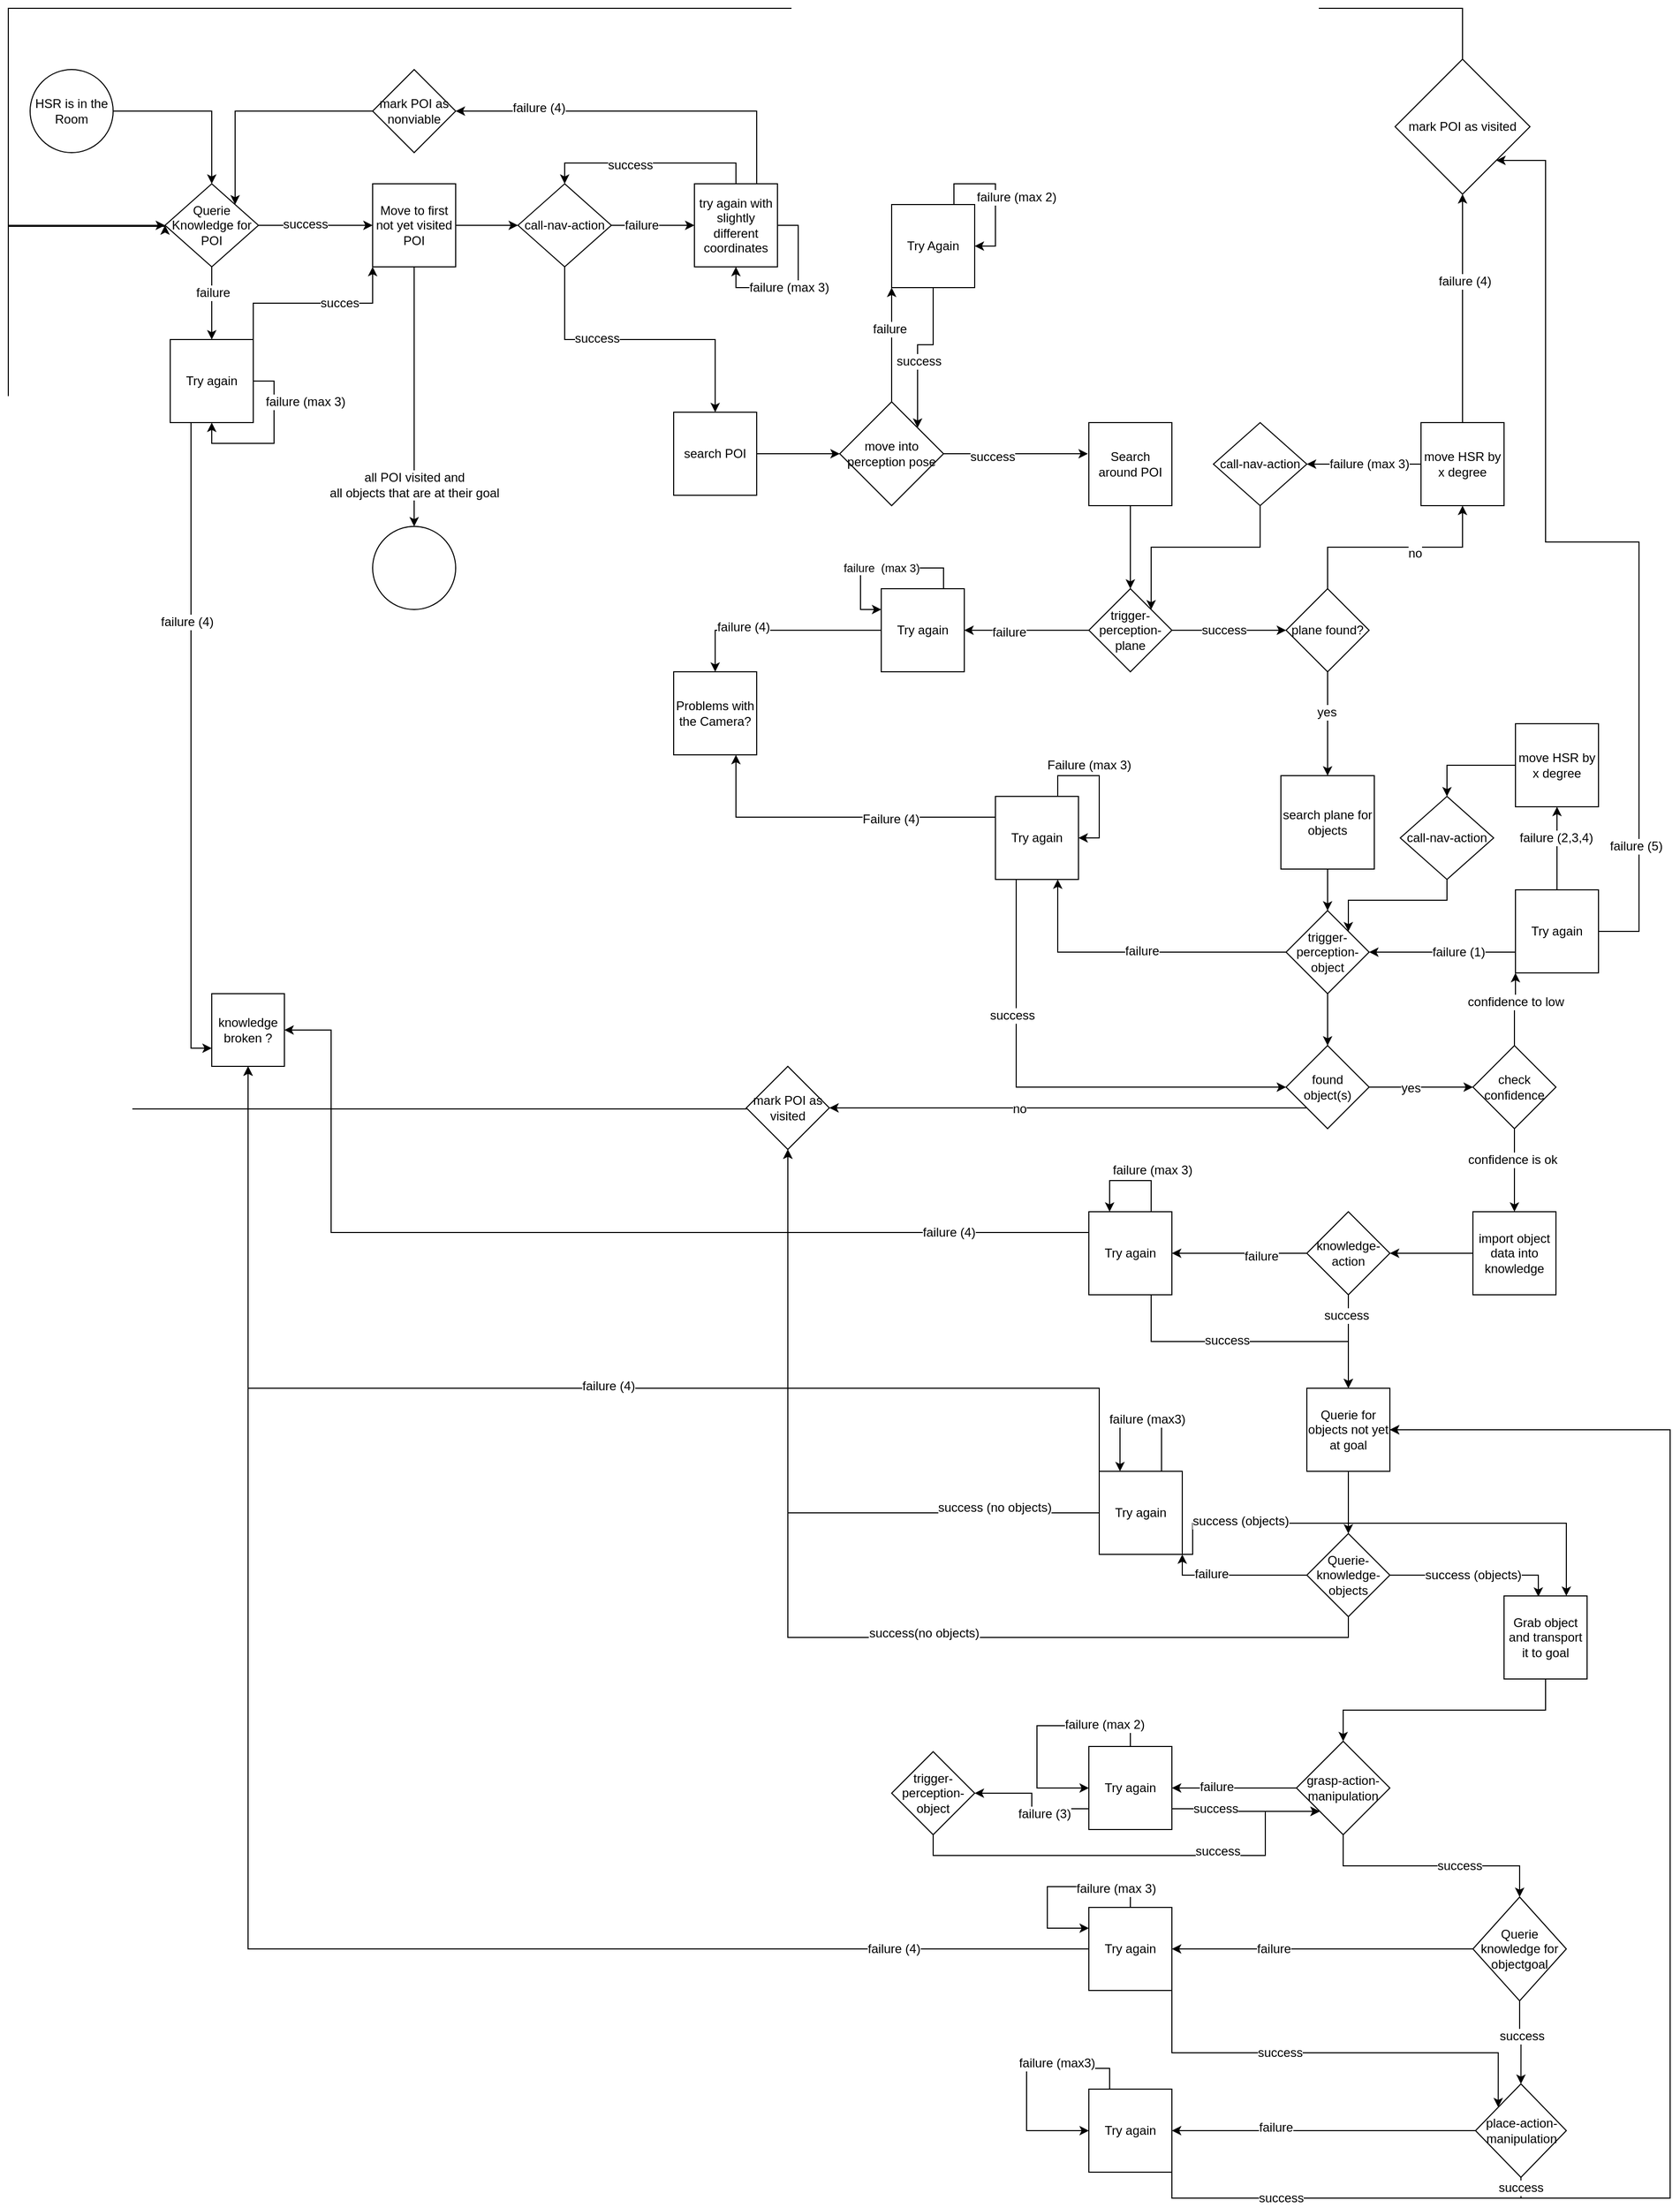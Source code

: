 <mxfile version="12.5.5" type="device"><diagram id="s3CzwGgVmn3eYkDHmtNT" name="Page-1"><mxGraphModel dx="2913" dy="2159" grid="1" gridSize="10" guides="1" tooltips="1" connect="1" arrows="1" fold="1" page="1" pageScale="1" pageWidth="827" pageHeight="1169" math="0" shadow="0"><root><mxCell id="0"/><mxCell id="1" parent="0"/><mxCell id="0zeVmVrPsQL4oMZ0mslQ-5" style="edgeStyle=orthogonalEdgeStyle;rounded=0;orthogonalLoop=1;jettySize=auto;html=1;exitX=1;exitY=0.5;exitDx=0;exitDy=0;entryX=0.5;entryY=0;entryDx=0;entryDy=0;" parent="1" source="CvxDytZqVnNAclwuMz6V-2" target="0zeVmVrPsQL4oMZ0mslQ-4" edge="1"><mxGeometry relative="1" as="geometry"/></mxCell><mxCell id="CvxDytZqVnNAclwuMz6V-2" value="HSR is in the Room" style="ellipse;whiteSpace=wrap;html=1;aspect=fixed;" parent="1" vertex="1"><mxGeometry x="20" y="20" width="80" height="80" as="geometry"/></mxCell><mxCell id="0zeVmVrPsQL4oMZ0mslQ-10" style="edgeStyle=orthogonalEdgeStyle;rounded=0;orthogonalLoop=1;jettySize=auto;html=1;exitX=1;exitY=0.5;exitDx=0;exitDy=0;entryX=0;entryY=0.5;entryDx=0;entryDy=0;strokeColor=#000000;" parent="1" source="0zeVmVrPsQL4oMZ0mslQ-4" target="0zeVmVrPsQL4oMZ0mslQ-9" edge="1"><mxGeometry relative="1" as="geometry"><Array as="points"><mxPoint x="280" y="170"/><mxPoint x="280" y="170"/></Array></mxGeometry></mxCell><mxCell id="0zeVmVrPsQL4oMZ0mslQ-11" value="success" style="text;html=1;align=center;verticalAlign=middle;resizable=0;points=[];labelBackgroundColor=#ffffff;" parent="0zeVmVrPsQL4oMZ0mslQ-10" vertex="1" connectable="0"><mxGeometry y="10" relative="1" as="geometry"><mxPoint x="-10" y="9" as="offset"/></mxGeometry></mxCell><mxCell id="0zeVmVrPsQL4oMZ0mslQ-12" style="edgeStyle=orthogonalEdgeStyle;rounded=0;orthogonalLoop=1;jettySize=auto;html=1;exitX=0.5;exitY=1;exitDx=0;exitDy=0;strokeColor=#000000;entryX=0.5;entryY=0;entryDx=0;entryDy=0;entryPerimeter=0;" parent="1" source="0zeVmVrPsQL4oMZ0mslQ-4" target="0zeVmVrPsQL4oMZ0mslQ-8" edge="1"><mxGeometry relative="1" as="geometry"><Array as="points"><mxPoint x="200" y="230"/><mxPoint x="200" y="230"/></Array></mxGeometry></mxCell><mxCell id="0zeVmVrPsQL4oMZ0mslQ-14" value="failure" style="text;html=1;align=center;verticalAlign=middle;resizable=0;points=[];labelBackgroundColor=#ffffff;" parent="0zeVmVrPsQL4oMZ0mslQ-12" vertex="1" connectable="0"><mxGeometry x="0.293" y="1" relative="1" as="geometry"><mxPoint y="-17" as="offset"/></mxGeometry></mxCell><mxCell id="0zeVmVrPsQL4oMZ0mslQ-4" value="Querie Knowledge for POI" style="rhombus;whiteSpace=wrap;html=1;" parent="1" vertex="1"><mxGeometry x="150" y="130" width="90" height="80" as="geometry"/></mxCell><mxCell id="0zeVmVrPsQL4oMZ0mslQ-6" style="edgeStyle=orthogonalEdgeStyle;rounded=0;orthogonalLoop=1;jettySize=auto;html=1;exitX=0.5;exitY=1;exitDx=0;exitDy=0;" parent="1" source="0zeVmVrPsQL4oMZ0mslQ-4" target="0zeVmVrPsQL4oMZ0mslQ-4" edge="1"><mxGeometry relative="1" as="geometry"/></mxCell><mxCell id="0zeVmVrPsQL4oMZ0mslQ-15" style="edgeStyle=orthogonalEdgeStyle;rounded=0;orthogonalLoop=1;jettySize=auto;html=1;exitX=1;exitY=0;exitDx=0;exitDy=0;entryX=0;entryY=1;entryDx=0;entryDy=0;strokeColor=#000000;" parent="1" source="0zeVmVrPsQL4oMZ0mslQ-8" target="0zeVmVrPsQL4oMZ0mslQ-9" edge="1"><mxGeometry relative="1" as="geometry"/></mxCell><mxCell id="0zeVmVrPsQL4oMZ0mslQ-16" value="succes" style="text;html=1;align=center;verticalAlign=middle;resizable=0;points=[];labelBackgroundColor=#ffffff;" parent="0zeVmVrPsQL4oMZ0mslQ-15" vertex="1" connectable="0"><mxGeometry x="0.274" relative="1" as="geometry"><mxPoint as="offset"/></mxGeometry></mxCell><mxCell id="9kYvWkp-XGY7HZme8Q60-63" style="edgeStyle=orthogonalEdgeStyle;rounded=0;orthogonalLoop=1;jettySize=auto;html=1;exitX=0.25;exitY=1;exitDx=0;exitDy=0;entryX=0;entryY=0.75;entryDx=0;entryDy=0;" edge="1" parent="1" source="0zeVmVrPsQL4oMZ0mslQ-8" target="9kYvWkp-XGY7HZme8Q60-58"><mxGeometry relative="1" as="geometry"/></mxCell><mxCell id="9kYvWkp-XGY7HZme8Q60-64" value="failure (4)" style="text;html=1;align=center;verticalAlign=middle;resizable=0;points=[];labelBackgroundColor=#ffffff;" vertex="1" connectable="0" parent="9kYvWkp-XGY7HZme8Q60-63"><mxGeometry x="-0.384" y="-4" relative="1" as="geometry"><mxPoint as="offset"/></mxGeometry></mxCell><mxCell id="0zeVmVrPsQL4oMZ0mslQ-8" value="Try again" style="whiteSpace=wrap;html=1;aspect=fixed;" parent="1" vertex="1"><mxGeometry x="155" y="280" width="80" height="80" as="geometry"/></mxCell><mxCell id="0zeVmVrPsQL4oMZ0mslQ-20" style="edgeStyle=orthogonalEdgeStyle;rounded=0;orthogonalLoop=1;jettySize=auto;html=1;exitX=1;exitY=0.5;exitDx=0;exitDy=0;entryX=0;entryY=0.5;entryDx=0;entryDy=0;strokeColor=#000000;" parent="1" source="0zeVmVrPsQL4oMZ0mslQ-9" target="0zeVmVrPsQL4oMZ0mslQ-19" edge="1"><mxGeometry relative="1" as="geometry"/></mxCell><mxCell id="0zeVmVrPsQL4oMZ0mslQ-40" value="" style="edgeStyle=orthogonalEdgeStyle;rounded=0;orthogonalLoop=1;jettySize=auto;html=1;strokeColor=#000000;" parent="1" source="0zeVmVrPsQL4oMZ0mslQ-9" target="0zeVmVrPsQL4oMZ0mslQ-39" edge="1"><mxGeometry relative="1" as="geometry"/></mxCell><mxCell id="0zeVmVrPsQL4oMZ0mslQ-41" value="all POI visited and&lt;br&gt;all objects that are at their goal" style="text;html=1;align=center;verticalAlign=middle;resizable=0;points=[];labelBackgroundColor=#ffffff;" parent="0zeVmVrPsQL4oMZ0mslQ-40" vertex="1" connectable="0"><mxGeometry x="-0.25" y="-1" relative="1" as="geometry"><mxPoint x="1" y="116" as="offset"/></mxGeometry></mxCell><mxCell id="0zeVmVrPsQL4oMZ0mslQ-9" value="Move to first not yet visited POI" style="whiteSpace=wrap;html=1;aspect=fixed;" parent="1" vertex="1"><mxGeometry x="350" y="130" width="80" height="80" as="geometry"/></mxCell><mxCell id="0zeVmVrPsQL4oMZ0mslQ-17" style="edgeStyle=orthogonalEdgeStyle;rounded=0;orthogonalLoop=1;jettySize=auto;html=1;exitX=1;exitY=0.5;exitDx=0;exitDy=0;entryX=0.5;entryY=1;entryDx=0;entryDy=0;strokeColor=#000000;" parent="1" source="0zeVmVrPsQL4oMZ0mslQ-8" target="0zeVmVrPsQL4oMZ0mslQ-8" edge="1"><mxGeometry relative="1" as="geometry"/></mxCell><mxCell id="0zeVmVrPsQL4oMZ0mslQ-18" value="failure (max 3)" style="text;html=1;align=center;verticalAlign=middle;resizable=0;points=[];labelBackgroundColor=#ffffff;" parent="0zeVmVrPsQL4oMZ0mslQ-17" vertex="1" connectable="0"><mxGeometry x="-0.588" y="-2" relative="1" as="geometry"><mxPoint x="32" y="7" as="offset"/></mxGeometry></mxCell><mxCell id="0zeVmVrPsQL4oMZ0mslQ-22" style="edgeStyle=orthogonalEdgeStyle;rounded=0;orthogonalLoop=1;jettySize=auto;html=1;exitX=0.5;exitY=1;exitDx=0;exitDy=0;strokeColor=#000000;" parent="1" source="0zeVmVrPsQL4oMZ0mslQ-19" target="0zeVmVrPsQL4oMZ0mslQ-21" edge="1"><mxGeometry relative="1" as="geometry"/></mxCell><mxCell id="0zeVmVrPsQL4oMZ0mslQ-23" value="&lt;div&gt;success&lt;/div&gt;" style="text;html=1;align=center;verticalAlign=middle;resizable=0;points=[];labelBackgroundColor=#ffffff;" parent="0zeVmVrPsQL4oMZ0mslQ-22" vertex="1" connectable="0"><mxGeometry x="-0.291" y="1" relative="1" as="geometry"><mxPoint as="offset"/></mxGeometry></mxCell><mxCell id="0zeVmVrPsQL4oMZ0mslQ-27" style="edgeStyle=orthogonalEdgeStyle;rounded=0;orthogonalLoop=1;jettySize=auto;html=1;exitX=1;exitY=0.5;exitDx=0;exitDy=0;entryX=0;entryY=0.5;entryDx=0;entryDy=0;strokeColor=#000000;" parent="1" source="0zeVmVrPsQL4oMZ0mslQ-19" target="0zeVmVrPsQL4oMZ0mslQ-24" edge="1"><mxGeometry relative="1" as="geometry"/></mxCell><mxCell id="0zeVmVrPsQL4oMZ0mslQ-28" value="failure" style="text;html=1;align=center;verticalAlign=middle;resizable=0;points=[];labelBackgroundColor=#ffffff;" parent="0zeVmVrPsQL4oMZ0mslQ-27" vertex="1" connectable="0"><mxGeometry x="-0.275" relative="1" as="geometry"><mxPoint as="offset"/></mxGeometry></mxCell><mxCell id="0zeVmVrPsQL4oMZ0mslQ-19" value="call-nav-action" style="rhombus;whiteSpace=wrap;html=1;" parent="1" vertex="1"><mxGeometry x="490" y="130" width="90" height="80" as="geometry"/></mxCell><mxCell id="0zeVmVrPsQL4oMZ0mslQ-44" style="edgeStyle=orthogonalEdgeStyle;rounded=0;orthogonalLoop=1;jettySize=auto;html=1;exitX=1;exitY=0.5;exitDx=0;exitDy=0;entryX=0;entryY=0.5;entryDx=0;entryDy=0;strokeColor=#000000;" parent="1" source="0zeVmVrPsQL4oMZ0mslQ-21" target="0zeVmVrPsQL4oMZ0mslQ-43" edge="1"><mxGeometry relative="1" as="geometry"/></mxCell><mxCell id="0zeVmVrPsQL4oMZ0mslQ-21" value="search POI" style="whiteSpace=wrap;html=1;aspect=fixed;" parent="1" vertex="1"><mxGeometry x="640" y="350" width="80" height="80" as="geometry"/></mxCell><mxCell id="0zeVmVrPsQL4oMZ0mslQ-30" style="edgeStyle=orthogonalEdgeStyle;rounded=0;orthogonalLoop=1;jettySize=auto;html=1;exitX=0.5;exitY=0;exitDx=0;exitDy=0;entryX=0.5;entryY=0;entryDx=0;entryDy=0;strokeColor=#000000;" parent="1" source="0zeVmVrPsQL4oMZ0mslQ-24" target="0zeVmVrPsQL4oMZ0mslQ-19" edge="1"><mxGeometry relative="1" as="geometry"/></mxCell><mxCell id="0zeVmVrPsQL4oMZ0mslQ-31" value="success" style="text;html=1;align=center;verticalAlign=middle;resizable=0;points=[];labelBackgroundColor=#ffffff;" parent="0zeVmVrPsQL4oMZ0mslQ-30" vertex="1" connectable="0"><mxGeometry x="0.19" y="2" relative="1" as="geometry"><mxPoint as="offset"/></mxGeometry></mxCell><mxCell id="0zeVmVrPsQL4oMZ0mslQ-36" style="edgeStyle=orthogonalEdgeStyle;rounded=0;orthogonalLoop=1;jettySize=auto;html=1;exitX=0.75;exitY=0;exitDx=0;exitDy=0;entryX=1;entryY=0.5;entryDx=0;entryDy=0;strokeColor=#000000;" parent="1" source="0zeVmVrPsQL4oMZ0mslQ-24" target="0zeVmVrPsQL4oMZ0mslQ-35" edge="1"><mxGeometry relative="1" as="geometry"/></mxCell><mxCell id="0zeVmVrPsQL4oMZ0mslQ-37" value="failure (4)" style="text;html=1;align=center;verticalAlign=middle;resizable=0;points=[];labelBackgroundColor=#ffffff;rotation=0;" parent="0zeVmVrPsQL4oMZ0mslQ-36" vertex="1" connectable="0"><mxGeometry x="0.556" y="-3" relative="1" as="geometry"><mxPoint as="offset"/></mxGeometry></mxCell><mxCell id="0zeVmVrPsQL4oMZ0mslQ-24" value="try again with slightly different coordinates" style="whiteSpace=wrap;html=1;aspect=fixed;" parent="1" vertex="1"><mxGeometry x="660" y="130" width="80" height="80" as="geometry"/></mxCell><mxCell id="0zeVmVrPsQL4oMZ0mslQ-32" style="edgeStyle=orthogonalEdgeStyle;rounded=0;orthogonalLoop=1;jettySize=auto;html=1;exitX=1;exitY=0.5;exitDx=0;exitDy=0;entryX=0.5;entryY=1;entryDx=0;entryDy=0;strokeColor=#000000;" parent="1" source="0zeVmVrPsQL4oMZ0mslQ-24" target="0zeVmVrPsQL4oMZ0mslQ-24" edge="1"><mxGeometry relative="1" as="geometry"/></mxCell><mxCell id="0zeVmVrPsQL4oMZ0mslQ-33" value="failure (max 3)" style="text;html=1;align=center;verticalAlign=middle;resizable=0;points=[];labelBackgroundColor=#ffffff;" parent="0zeVmVrPsQL4oMZ0mslQ-32" vertex="1" connectable="0"><mxGeometry x="0.113" relative="1" as="geometry"><mxPoint as="offset"/></mxGeometry></mxCell><mxCell id="0zeVmVrPsQL4oMZ0mslQ-38" style="edgeStyle=orthogonalEdgeStyle;rounded=0;orthogonalLoop=1;jettySize=auto;html=1;exitX=0;exitY=0.5;exitDx=0;exitDy=0;entryX=1;entryY=0;entryDx=0;entryDy=0;strokeColor=#000000;" parent="1" source="0zeVmVrPsQL4oMZ0mslQ-35" target="0zeVmVrPsQL4oMZ0mslQ-4" edge="1"><mxGeometry relative="1" as="geometry"/></mxCell><mxCell id="0zeVmVrPsQL4oMZ0mslQ-35" value="mark POI as nonviable" style="rhombus;whiteSpace=wrap;html=1;" parent="1" vertex="1"><mxGeometry x="350" y="20" width="80" height="80" as="geometry"/></mxCell><mxCell id="0zeVmVrPsQL4oMZ0mslQ-39" value="" style="ellipse;whiteSpace=wrap;html=1;aspect=fixed;" parent="1" vertex="1"><mxGeometry x="350" y="460" width="80" height="80" as="geometry"/></mxCell><mxCell id="0zeVmVrPsQL4oMZ0mslQ-47" style="edgeStyle=orthogonalEdgeStyle;rounded=0;orthogonalLoop=1;jettySize=auto;html=1;exitX=0.5;exitY=0;exitDx=0;exitDy=0;entryX=0;entryY=1;entryDx=0;entryDy=0;strokeColor=#000000;" parent="1" source="0zeVmVrPsQL4oMZ0mslQ-43" target="0zeVmVrPsQL4oMZ0mslQ-45" edge="1"><mxGeometry relative="1" as="geometry"/></mxCell><mxCell id="0zeVmVrPsQL4oMZ0mslQ-51" value="failure" style="text;html=1;align=center;verticalAlign=middle;resizable=0;points=[];labelBackgroundColor=#ffffff;" parent="0zeVmVrPsQL4oMZ0mslQ-47" vertex="1" connectable="0"><mxGeometry x="0.273" y="2" relative="1" as="geometry"><mxPoint as="offset"/></mxGeometry></mxCell><mxCell id="0zeVmVrPsQL4oMZ0mslQ-48" style="edgeStyle=orthogonalEdgeStyle;rounded=0;orthogonalLoop=1;jettySize=auto;html=1;exitX=1;exitY=0.5;exitDx=0;exitDy=0;entryX=-0.012;entryY=0.375;entryDx=0;entryDy=0;entryPerimeter=0;strokeColor=#000000;" parent="1" source="0zeVmVrPsQL4oMZ0mslQ-43" target="0zeVmVrPsQL4oMZ0mslQ-46" edge="1"><mxGeometry relative="1" as="geometry"/></mxCell><mxCell id="0zeVmVrPsQL4oMZ0mslQ-52" value="success" style="text;html=1;align=center;verticalAlign=middle;resizable=0;points=[];labelBackgroundColor=#ffffff;" parent="0zeVmVrPsQL4oMZ0mslQ-48" vertex="1" connectable="0"><mxGeometry x="-0.334" y="-3" relative="1" as="geometry"><mxPoint as="offset"/></mxGeometry></mxCell><mxCell id="0zeVmVrPsQL4oMZ0mslQ-43" value="move into &lt;br&gt;perception pose" style="rhombus;whiteSpace=wrap;html=1;" parent="1" vertex="1"><mxGeometry x="800" y="340" width="100" height="100" as="geometry"/></mxCell><mxCell id="0zeVmVrPsQL4oMZ0mslQ-53" style="edgeStyle=orthogonalEdgeStyle;rounded=0;orthogonalLoop=1;jettySize=auto;html=1;exitX=0.5;exitY=1;exitDx=0;exitDy=0;entryX=1;entryY=0;entryDx=0;entryDy=0;strokeColor=#000000;" parent="1" source="0zeVmVrPsQL4oMZ0mslQ-45" target="0zeVmVrPsQL4oMZ0mslQ-43" edge="1"><mxGeometry relative="1" as="geometry"/></mxCell><mxCell id="0zeVmVrPsQL4oMZ0mslQ-56" value="success" style="text;html=1;align=center;verticalAlign=middle;resizable=0;points=[];labelBackgroundColor=#ffffff;" parent="0zeVmVrPsQL4oMZ0mslQ-53" vertex="1" connectable="0"><mxGeometry x="0.147" y="1" relative="1" as="geometry"><mxPoint as="offset"/></mxGeometry></mxCell><mxCell id="0zeVmVrPsQL4oMZ0mslQ-45" value="Try Again" style="whiteSpace=wrap;html=1;aspect=fixed;" parent="1" vertex="1"><mxGeometry x="850" y="150" width="80" height="80" as="geometry"/></mxCell><mxCell id="0zeVmVrPsQL4oMZ0mslQ-60" style="edgeStyle=orthogonalEdgeStyle;rounded=0;orthogonalLoop=1;jettySize=auto;html=1;exitX=0.5;exitY=1;exitDx=0;exitDy=0;entryX=0.5;entryY=0;entryDx=0;entryDy=0;strokeColor=#000000;" parent="1" source="0zeVmVrPsQL4oMZ0mslQ-46" target="0zeVmVrPsQL4oMZ0mslQ-59" edge="1"><mxGeometry relative="1" as="geometry"/></mxCell><mxCell id="0zeVmVrPsQL4oMZ0mslQ-46" value="Search around POI" style="whiteSpace=wrap;html=1;aspect=fixed;" parent="1" vertex="1"><mxGeometry x="1040" y="360" width="80" height="80" as="geometry"/></mxCell><mxCell id="0zeVmVrPsQL4oMZ0mslQ-57" style="edgeStyle=orthogonalEdgeStyle;rounded=0;orthogonalLoop=1;jettySize=auto;html=1;exitX=0.75;exitY=0;exitDx=0;exitDy=0;entryX=1;entryY=0.5;entryDx=0;entryDy=0;strokeColor=#000000;" parent="1" source="0zeVmVrPsQL4oMZ0mslQ-45" target="0zeVmVrPsQL4oMZ0mslQ-45" edge="1"><mxGeometry relative="1" as="geometry"/></mxCell><mxCell id="0zeVmVrPsQL4oMZ0mslQ-58" value="failure (max 2)" style="text;html=1;align=center;verticalAlign=middle;resizable=0;points=[];labelBackgroundColor=#ffffff;" parent="0zeVmVrPsQL4oMZ0mslQ-57" vertex="1" connectable="0"><mxGeometry x="0.043" y="2" relative="1" as="geometry"><mxPoint x="18" as="offset"/></mxGeometry></mxCell><mxCell id="0zeVmVrPsQL4oMZ0mslQ-62" style="edgeStyle=orthogonalEdgeStyle;rounded=0;orthogonalLoop=1;jettySize=auto;html=1;exitX=0;exitY=0.5;exitDx=0;exitDy=0;entryX=1;entryY=0.5;entryDx=0;entryDy=0;strokeColor=#000000;" parent="1" source="0zeVmVrPsQL4oMZ0mslQ-59" target="0zeVmVrPsQL4oMZ0mslQ-61" edge="1"><mxGeometry relative="1" as="geometry"/></mxCell><mxCell id="0zeVmVrPsQL4oMZ0mslQ-63" value="failure" style="text;html=1;align=center;verticalAlign=middle;resizable=0;points=[];labelBackgroundColor=#ffffff;" parent="0zeVmVrPsQL4oMZ0mslQ-62" vertex="1" connectable="0"><mxGeometry x="0.283" y="2" relative="1" as="geometry"><mxPoint as="offset"/></mxGeometry></mxCell><mxCell id="0zeVmVrPsQL4oMZ0mslQ-75" style="edgeStyle=orthogonalEdgeStyle;rounded=0;orthogonalLoop=1;jettySize=auto;html=1;exitX=1;exitY=0.5;exitDx=0;exitDy=0;entryX=0;entryY=0.5;entryDx=0;entryDy=0;strokeColor=#000000;" parent="1" source="0zeVmVrPsQL4oMZ0mslQ-59" target="0zeVmVrPsQL4oMZ0mslQ-74" edge="1"><mxGeometry relative="1" as="geometry"/></mxCell><mxCell id="0zeVmVrPsQL4oMZ0mslQ-76" value="success" style="text;html=1;align=center;verticalAlign=middle;resizable=0;points=[];labelBackgroundColor=#ffffff;" parent="0zeVmVrPsQL4oMZ0mslQ-75" vertex="1" connectable="0"><mxGeometry x="0.25" y="-2" relative="1" as="geometry"><mxPoint x="-19" y="-2" as="offset"/></mxGeometry></mxCell><mxCell id="0zeVmVrPsQL4oMZ0mslQ-59" value="trigger-perception-plane" style="rhombus;whiteSpace=wrap;html=1;" parent="1" vertex="1"><mxGeometry x="1040" y="520" width="80" height="80" as="geometry"/></mxCell><mxCell id="0zeVmVrPsQL4oMZ0mslQ-65" value="failure&amp;nbsp; (max 3)" style="edgeStyle=orthogonalEdgeStyle;rounded=0;orthogonalLoop=1;jettySize=auto;html=1;exitX=0.75;exitY=0;exitDx=0;exitDy=0;strokeColor=#000000;entryX=0;entryY=0.25;entryDx=0;entryDy=0;" parent="1" source="0zeVmVrPsQL4oMZ0mslQ-61" target="0zeVmVrPsQL4oMZ0mslQ-61" edge="1"><mxGeometry relative="1" as="geometry"><mxPoint x="830" y="540" as="targetPoint"/><Array as="points"><mxPoint x="900" y="500"/><mxPoint x="820" y="500"/><mxPoint x="820" y="540"/></Array></mxGeometry></mxCell><mxCell id="0zeVmVrPsQL4oMZ0mslQ-70" style="edgeStyle=orthogonalEdgeStyle;rounded=0;orthogonalLoop=1;jettySize=auto;html=1;exitX=0;exitY=0.5;exitDx=0;exitDy=0;entryX=0.5;entryY=0;entryDx=0;entryDy=0;strokeColor=#000000;" parent="1" source="0zeVmVrPsQL4oMZ0mslQ-61" target="0zeVmVrPsQL4oMZ0mslQ-67" edge="1"><mxGeometry relative="1" as="geometry"/></mxCell><mxCell id="0zeVmVrPsQL4oMZ0mslQ-71" value="failure (4)" style="text;html=1;align=center;verticalAlign=middle;resizable=0;points=[];labelBackgroundColor=#ffffff;" parent="0zeVmVrPsQL4oMZ0mslQ-70" vertex="1" connectable="0"><mxGeometry x="0.33" y="-3" relative="1" as="geometry"><mxPoint as="offset"/></mxGeometry></mxCell><mxCell id="0zeVmVrPsQL4oMZ0mslQ-61" value="Try again" style="whiteSpace=wrap;html=1;aspect=fixed;" parent="1" vertex="1"><mxGeometry x="840" y="520" width="80" height="80" as="geometry"/></mxCell><mxCell id="0zeVmVrPsQL4oMZ0mslQ-67" value="Problems with the Camera?" style="whiteSpace=wrap;html=1;aspect=fixed;" parent="1" vertex="1"><mxGeometry x="640" y="600" width="80" height="80" as="geometry"/></mxCell><mxCell id="0zeVmVrPsQL4oMZ0mslQ-81" style="edgeStyle=orthogonalEdgeStyle;rounded=0;orthogonalLoop=1;jettySize=auto;html=1;exitX=0.5;exitY=1;exitDx=0;exitDy=0;strokeColor=#000000;entryX=0.5;entryY=0;entryDx=0;entryDy=0;" parent="1" source="0zeVmVrPsQL4oMZ0mslQ-74" target="0zeVmVrPsQL4oMZ0mslQ-80" edge="1"><mxGeometry relative="1" as="geometry"><mxPoint x="1250" y="649" as="targetPoint"/></mxGeometry></mxCell><mxCell id="0zeVmVrPsQL4oMZ0mslQ-82" value="yes" style="text;html=1;align=center;verticalAlign=middle;resizable=0;points=[];labelBackgroundColor=#ffffff;" parent="0zeVmVrPsQL4oMZ0mslQ-81" vertex="1" connectable="0"><mxGeometry x="-0.222" y="-1" relative="1" as="geometry"><mxPoint as="offset"/></mxGeometry></mxCell><mxCell id="9kYvWkp-XGY7HZme8Q60-29" style="edgeStyle=orthogonalEdgeStyle;rounded=0;orthogonalLoop=1;jettySize=auto;html=1;exitX=0.5;exitY=0;exitDx=0;exitDy=0;" edge="1" parent="1" source="0zeVmVrPsQL4oMZ0mslQ-74" target="9kYvWkp-XGY7HZme8Q60-27"><mxGeometry relative="1" as="geometry"/></mxCell><mxCell id="9kYvWkp-XGY7HZme8Q60-30" value="no" style="text;html=1;align=center;verticalAlign=middle;resizable=0;points=[];labelBackgroundColor=#ffffff;" vertex="1" connectable="0" parent="9kYvWkp-XGY7HZme8Q60-29"><mxGeometry x="0.178" y="-6" relative="1" as="geometry"><mxPoint as="offset"/></mxGeometry></mxCell><mxCell id="0zeVmVrPsQL4oMZ0mslQ-74" value="&lt;div&gt;plane found?&lt;/div&gt;" style="rhombus;whiteSpace=wrap;html=1;" parent="1" vertex="1"><mxGeometry x="1230" y="520" width="80" height="80" as="geometry"/></mxCell><mxCell id="9kYvWkp-XGY7HZme8Q60-26" style="edgeStyle=orthogonalEdgeStyle;rounded=0;orthogonalLoop=1;jettySize=auto;html=1;exitX=0.5;exitY=1;exitDx=0;exitDy=0;entryX=0.5;entryY=0;entryDx=0;entryDy=0;" edge="1" parent="1" source="0zeVmVrPsQL4oMZ0mslQ-80" target="9kYvWkp-XGY7HZme8Q60-1"><mxGeometry relative="1" as="geometry"/></mxCell><mxCell id="0zeVmVrPsQL4oMZ0mslQ-80" value="search plane for objects" style="whiteSpace=wrap;html=1;aspect=fixed;" parent="1" vertex="1"><mxGeometry x="1225" y="700" width="90" height="90" as="geometry"/></mxCell><mxCell id="9kYvWkp-XGY7HZme8Q60-5" style="edgeStyle=orthogonalEdgeStyle;rounded=0;orthogonalLoop=1;jettySize=auto;html=1;exitX=0;exitY=0.5;exitDx=0;exitDy=0;entryX=0.75;entryY=1;entryDx=0;entryDy=0;" edge="1" parent="1" source="9kYvWkp-XGY7HZme8Q60-1" target="9kYvWkp-XGY7HZme8Q60-4"><mxGeometry relative="1" as="geometry"/></mxCell><mxCell id="9kYvWkp-XGY7HZme8Q60-11" value="failure" style="text;html=1;align=center;verticalAlign=middle;resizable=0;points=[];labelBackgroundColor=#ffffff;" vertex="1" connectable="0" parent="9kYvWkp-XGY7HZme8Q60-5"><mxGeometry x="-0.041" y="-1" relative="1" as="geometry"><mxPoint as="offset"/></mxGeometry></mxCell><mxCell id="9kYvWkp-XGY7HZme8Q60-13" style="edgeStyle=orthogonalEdgeStyle;rounded=0;orthogonalLoop=1;jettySize=auto;html=1;exitX=0.5;exitY=1;exitDx=0;exitDy=0;entryX=0.5;entryY=0;entryDx=0;entryDy=0;" edge="1" parent="1" source="9kYvWkp-XGY7HZme8Q60-1" target="9kYvWkp-XGY7HZme8Q60-12"><mxGeometry relative="1" as="geometry"/></mxCell><mxCell id="9kYvWkp-XGY7HZme8Q60-1" value="trigger-perception-object" style="rhombus;whiteSpace=wrap;html=1;" vertex="1" parent="1"><mxGeometry x="1230" y="830" width="80" height="80" as="geometry"/></mxCell><mxCell id="9kYvWkp-XGY7HZme8Q60-9" style="edgeStyle=orthogonalEdgeStyle;rounded=0;orthogonalLoop=1;jettySize=auto;html=1;exitX=0;exitY=0.25;exitDx=0;exitDy=0;entryX=0.75;entryY=1;entryDx=0;entryDy=0;" edge="1" parent="1" source="9kYvWkp-XGY7HZme8Q60-4" target="0zeVmVrPsQL4oMZ0mslQ-67"><mxGeometry relative="1" as="geometry"/></mxCell><mxCell id="9kYvWkp-XGY7HZme8Q60-10" value="Failure (4)" style="text;html=1;align=center;verticalAlign=middle;resizable=0;points=[];labelBackgroundColor=#ffffff;" vertex="1" connectable="0" parent="9kYvWkp-XGY7HZme8Q60-9"><mxGeometry x="-0.348" y="2" relative="1" as="geometry"><mxPoint as="offset"/></mxGeometry></mxCell><mxCell id="9kYvWkp-XGY7HZme8Q60-14" style="edgeStyle=orthogonalEdgeStyle;rounded=0;orthogonalLoop=1;jettySize=auto;html=1;exitX=0.25;exitY=1;exitDx=0;exitDy=0;entryX=0;entryY=0.5;entryDx=0;entryDy=0;" edge="1" parent="1" source="9kYvWkp-XGY7HZme8Q60-4" target="9kYvWkp-XGY7HZme8Q60-12"><mxGeometry relative="1" as="geometry"/></mxCell><mxCell id="9kYvWkp-XGY7HZme8Q60-15" value="success" style="text;html=1;align=center;verticalAlign=middle;resizable=0;points=[];labelBackgroundColor=#ffffff;" vertex="1" connectable="0" parent="9kYvWkp-XGY7HZme8Q60-14"><mxGeometry x="-0.43" y="-4" relative="1" as="geometry"><mxPoint as="offset"/></mxGeometry></mxCell><mxCell id="9kYvWkp-XGY7HZme8Q60-4" value="Try again" style="whiteSpace=wrap;html=1;aspect=fixed;" vertex="1" parent="1"><mxGeometry x="950" y="720" width="80" height="80" as="geometry"/></mxCell><mxCell id="9kYvWkp-XGY7HZme8Q60-7" style="edgeStyle=orthogonalEdgeStyle;rounded=0;orthogonalLoop=1;jettySize=auto;html=1;exitX=0.75;exitY=0;exitDx=0;exitDy=0;entryX=1;entryY=0.5;entryDx=0;entryDy=0;" edge="1" parent="1" source="9kYvWkp-XGY7HZme8Q60-4" target="9kYvWkp-XGY7HZme8Q60-4"><mxGeometry relative="1" as="geometry"/></mxCell><mxCell id="9kYvWkp-XGY7HZme8Q60-8" value="Failure (max 3)" style="text;html=1;align=center;verticalAlign=middle;resizable=0;points=[];labelBackgroundColor=#ffffff;" vertex="1" connectable="0" parent="9kYvWkp-XGY7HZme8Q60-7"><mxGeometry y="-1" relative="1" as="geometry"><mxPoint x="-9" y="-20" as="offset"/></mxGeometry></mxCell><mxCell id="9kYvWkp-XGY7HZme8Q60-17" style="edgeStyle=orthogonalEdgeStyle;rounded=0;orthogonalLoop=1;jettySize=auto;html=1;exitX=0;exitY=1;exitDx=0;exitDy=0;entryX=1;entryY=0.5;entryDx=0;entryDy=0;" edge="1" parent="1" source="9kYvWkp-XGY7HZme8Q60-12" target="9kYvWkp-XGY7HZme8Q60-16"><mxGeometry relative="1" as="geometry"/></mxCell><mxCell id="9kYvWkp-XGY7HZme8Q60-18" value="no" style="text;html=1;align=center;verticalAlign=middle;resizable=0;points=[];labelBackgroundColor=#ffffff;" vertex="1" connectable="0" parent="9kYvWkp-XGY7HZme8Q60-17"><mxGeometry x="0.204" y="1" relative="1" as="geometry"><mxPoint as="offset"/></mxGeometry></mxCell><mxCell id="9kYvWkp-XGY7HZme8Q60-20" style="edgeStyle=orthogonalEdgeStyle;rounded=0;orthogonalLoop=1;jettySize=auto;html=1;exitX=1;exitY=0.5;exitDx=0;exitDy=0;entryX=0;entryY=0.5;entryDx=0;entryDy=0;" edge="1" parent="1" source="9kYvWkp-XGY7HZme8Q60-12" target="9kYvWkp-XGY7HZme8Q60-19"><mxGeometry relative="1" as="geometry"/></mxCell><mxCell id="9kYvWkp-XGY7HZme8Q60-21" value="yes" style="text;html=1;align=center;verticalAlign=middle;resizable=0;points=[];labelBackgroundColor=#ffffff;" vertex="1" connectable="0" parent="9kYvWkp-XGY7HZme8Q60-20"><mxGeometry x="-0.213" y="-1" relative="1" as="geometry"><mxPoint as="offset"/></mxGeometry></mxCell><mxCell id="9kYvWkp-XGY7HZme8Q60-12" value="found object(s)" style="rhombus;whiteSpace=wrap;html=1;" vertex="1" parent="1"><mxGeometry x="1230" y="960" width="80" height="80" as="geometry"/></mxCell><mxCell id="9kYvWkp-XGY7HZme8Q60-22" style="edgeStyle=orthogonalEdgeStyle;rounded=0;orthogonalLoop=1;jettySize=auto;html=1;exitX=0;exitY=0.5;exitDx=0;exitDy=0;entryX=0;entryY=0.5;entryDx=0;entryDy=0;" edge="1" parent="1" source="9kYvWkp-XGY7HZme8Q60-16" target="0zeVmVrPsQL4oMZ0mslQ-4"><mxGeometry relative="1" as="geometry"><Array as="points"><mxPoint x="-1" y="1021"/><mxPoint x="-1" y="171"/></Array></mxGeometry></mxCell><mxCell id="9kYvWkp-XGY7HZme8Q60-16" value="mark POI as visited" style="rhombus;whiteSpace=wrap;html=1;" vertex="1" parent="1"><mxGeometry x="710" y="980" width="80" height="80" as="geometry"/></mxCell><mxCell id="9kYvWkp-XGY7HZme8Q60-24" style="edgeStyle=orthogonalEdgeStyle;rounded=0;orthogonalLoop=1;jettySize=auto;html=1;exitX=0.5;exitY=0;exitDx=0;exitDy=0;entryX=0;entryY=1;entryDx=0;entryDy=0;" edge="1" parent="1" source="9kYvWkp-XGY7HZme8Q60-19" target="9kYvWkp-XGY7HZme8Q60-23"><mxGeometry relative="1" as="geometry"/></mxCell><mxCell id="9kYvWkp-XGY7HZme8Q60-25" value="confidence to low" style="text;html=1;align=center;verticalAlign=middle;resizable=0;points=[];labelBackgroundColor=#ffffff;" vertex="1" connectable="0" parent="9kYvWkp-XGY7HZme8Q60-24"><mxGeometry x="0.228" relative="1" as="geometry"><mxPoint as="offset"/></mxGeometry></mxCell><mxCell id="9kYvWkp-XGY7HZme8Q60-42" style="edgeStyle=orthogonalEdgeStyle;rounded=0;orthogonalLoop=1;jettySize=auto;html=1;exitX=0.5;exitY=1;exitDx=0;exitDy=0;" edge="1" parent="1" source="9kYvWkp-XGY7HZme8Q60-19" target="9kYvWkp-XGY7HZme8Q60-41"><mxGeometry relative="1" as="geometry"/></mxCell><mxCell id="9kYvWkp-XGY7HZme8Q60-43" value="confidence is ok" style="text;html=1;align=center;verticalAlign=middle;resizable=0;points=[];labelBackgroundColor=#ffffff;" vertex="1" connectable="0" parent="9kYvWkp-XGY7HZme8Q60-42"><mxGeometry x="-0.25" y="-2" relative="1" as="geometry"><mxPoint as="offset"/></mxGeometry></mxCell><mxCell id="9kYvWkp-XGY7HZme8Q60-19" value="check confidence " style="rhombus;whiteSpace=wrap;html=1;" vertex="1" parent="1"><mxGeometry x="1410" y="960" width="80" height="80" as="geometry"/></mxCell><mxCell id="9kYvWkp-XGY7HZme8Q60-44" style="edgeStyle=orthogonalEdgeStyle;rounded=0;orthogonalLoop=1;jettySize=auto;html=1;exitX=0;exitY=0.75;exitDx=0;exitDy=0;" edge="1" parent="1" source="9kYvWkp-XGY7HZme8Q60-23" target="9kYvWkp-XGY7HZme8Q60-1"><mxGeometry relative="1" as="geometry"/></mxCell><mxCell id="9kYvWkp-XGY7HZme8Q60-45" value="failure (1)" style="text;html=1;align=center;verticalAlign=middle;resizable=0;points=[];labelBackgroundColor=#ffffff;" vertex="1" connectable="0" parent="9kYvWkp-XGY7HZme8Q60-44"><mxGeometry x="-0.218" relative="1" as="geometry"><mxPoint as="offset"/></mxGeometry></mxCell><mxCell id="9kYvWkp-XGY7HZme8Q60-47" style="edgeStyle=orthogonalEdgeStyle;rounded=0;orthogonalLoop=1;jettySize=auto;html=1;exitX=0.5;exitY=0;exitDx=0;exitDy=0;entryX=0.5;entryY=1;entryDx=0;entryDy=0;" edge="1" parent="1" source="9kYvWkp-XGY7HZme8Q60-23" target="9kYvWkp-XGY7HZme8Q60-46"><mxGeometry relative="1" as="geometry"/></mxCell><mxCell id="9kYvWkp-XGY7HZme8Q60-48" value="failure (2,3,4)" style="text;html=1;align=center;verticalAlign=middle;resizable=0;points=[];labelBackgroundColor=#ffffff;" vertex="1" connectable="0" parent="9kYvWkp-XGY7HZme8Q60-47"><mxGeometry x="0.25" y="1" relative="1" as="geometry"><mxPoint as="offset"/></mxGeometry></mxCell><mxCell id="9kYvWkp-XGY7HZme8Q60-52" style="edgeStyle=orthogonalEdgeStyle;rounded=0;orthogonalLoop=1;jettySize=auto;html=1;exitX=1;exitY=0.5;exitDx=0;exitDy=0;entryX=1;entryY=1;entryDx=0;entryDy=0;" edge="1" parent="1" source="9kYvWkp-XGY7HZme8Q60-23" target="9kYvWkp-XGY7HZme8Q60-37"><mxGeometry relative="1" as="geometry"><Array as="points"><mxPoint x="1570" y="850"/><mxPoint x="1570" y="475"/><mxPoint x="1480" y="475"/><mxPoint x="1480" y="108"/></Array></mxGeometry></mxCell><mxCell id="9kYvWkp-XGY7HZme8Q60-53" value="failure (5)" style="text;html=1;align=center;verticalAlign=middle;resizable=0;points=[];labelBackgroundColor=#ffffff;" vertex="1" connectable="0" parent="9kYvWkp-XGY7HZme8Q60-52"><mxGeometry x="-0.736" y="3" relative="1" as="geometry"><mxPoint as="offset"/></mxGeometry></mxCell><mxCell id="9kYvWkp-XGY7HZme8Q60-23" value="Try again" style="whiteSpace=wrap;html=1;aspect=fixed;" vertex="1" parent="1"><mxGeometry x="1451" y="810" width="80" height="80" as="geometry"/></mxCell><mxCell id="9kYvWkp-XGY7HZme8Q60-34" style="edgeStyle=orthogonalEdgeStyle;rounded=0;orthogonalLoop=1;jettySize=auto;html=1;exitX=0;exitY=0.5;exitDx=0;exitDy=0;entryX=1;entryY=0.5;entryDx=0;entryDy=0;" edge="1" parent="1" source="9kYvWkp-XGY7HZme8Q60-27" target="9kYvWkp-XGY7HZme8Q60-32"><mxGeometry relative="1" as="geometry"/></mxCell><mxCell id="9kYvWkp-XGY7HZme8Q60-36" value="failure (max 3)" style="text;html=1;align=center;verticalAlign=middle;resizable=0;points=[];labelBackgroundColor=#ffffff;" vertex="1" connectable="0" parent="9kYvWkp-XGY7HZme8Q60-34"><mxGeometry x="0.281" y="4" relative="1" as="geometry"><mxPoint x="20.59" y="-4" as="offset"/></mxGeometry></mxCell><mxCell id="9kYvWkp-XGY7HZme8Q60-38" style="edgeStyle=orthogonalEdgeStyle;rounded=0;orthogonalLoop=1;jettySize=auto;html=1;exitX=0.5;exitY=0;exitDx=0;exitDy=0;entryX=0.5;entryY=1;entryDx=0;entryDy=0;" edge="1" parent="1" source="9kYvWkp-XGY7HZme8Q60-27" target="9kYvWkp-XGY7HZme8Q60-37"><mxGeometry relative="1" as="geometry"/></mxCell><mxCell id="9kYvWkp-XGY7HZme8Q60-40" value="failure (4)" style="text;html=1;align=center;verticalAlign=middle;resizable=0;points=[];labelBackgroundColor=#ffffff;" vertex="1" connectable="0" parent="9kYvWkp-XGY7HZme8Q60-38"><mxGeometry x="0.236" y="-2" relative="1" as="geometry"><mxPoint as="offset"/></mxGeometry></mxCell><mxCell id="9kYvWkp-XGY7HZme8Q60-27" value="move HSR by x degree" style="whiteSpace=wrap;html=1;aspect=fixed;" vertex="1" parent="1"><mxGeometry x="1360" y="360" width="80" height="80" as="geometry"/></mxCell><mxCell id="9kYvWkp-XGY7HZme8Q60-35" style="edgeStyle=orthogonalEdgeStyle;rounded=0;orthogonalLoop=1;jettySize=auto;html=1;exitX=0.5;exitY=1;exitDx=0;exitDy=0;entryX=1;entryY=0;entryDx=0;entryDy=0;" edge="1" parent="1" source="9kYvWkp-XGY7HZme8Q60-32" target="0zeVmVrPsQL4oMZ0mslQ-59"><mxGeometry relative="1" as="geometry"/></mxCell><mxCell id="9kYvWkp-XGY7HZme8Q60-32" value="call-nav-action" style="rhombus;whiteSpace=wrap;html=1;" vertex="1" parent="1"><mxGeometry x="1160" y="360" width="90" height="80" as="geometry"/></mxCell><mxCell id="9kYvWkp-XGY7HZme8Q60-39" style="edgeStyle=orthogonalEdgeStyle;rounded=0;orthogonalLoop=1;jettySize=auto;html=1;exitX=0.5;exitY=0;exitDx=0;exitDy=0;entryX=0;entryY=0.5;entryDx=0;entryDy=0;" edge="1" parent="1" source="9kYvWkp-XGY7HZme8Q60-37" target="0zeVmVrPsQL4oMZ0mslQ-4"><mxGeometry relative="1" as="geometry"><Array as="points"><mxPoint x="1399" y="-39"/><mxPoint x="-1" y="-39"/><mxPoint x="-1" y="171"/></Array></mxGeometry></mxCell><mxCell id="9kYvWkp-XGY7HZme8Q60-37" value="&lt;div&gt;mark POI as visited &lt;br&gt;&lt;/div&gt;" style="rhombus;whiteSpace=wrap;html=1;" vertex="1" parent="1"><mxGeometry x="1335" y="10" width="130" height="130" as="geometry"/></mxCell><mxCell id="9kYvWkp-XGY7HZme8Q60-55" style="edgeStyle=orthogonalEdgeStyle;rounded=0;orthogonalLoop=1;jettySize=auto;html=1;exitX=0;exitY=0.5;exitDx=0;exitDy=0;entryX=1;entryY=0.5;entryDx=0;entryDy=0;" edge="1" parent="1" source="9kYvWkp-XGY7HZme8Q60-41" target="9kYvWkp-XGY7HZme8Q60-54"><mxGeometry relative="1" as="geometry"/></mxCell><mxCell id="9kYvWkp-XGY7HZme8Q60-41" value="import object data into knowledge" style="whiteSpace=wrap;html=1;aspect=fixed;" vertex="1" parent="1"><mxGeometry x="1410" y="1120" width="80" height="80" as="geometry"/></mxCell><mxCell id="9kYvWkp-XGY7HZme8Q60-50" style="edgeStyle=orthogonalEdgeStyle;rounded=0;orthogonalLoop=1;jettySize=auto;html=1;exitX=0;exitY=0.5;exitDx=0;exitDy=0;entryX=0.5;entryY=0;entryDx=0;entryDy=0;" edge="1" parent="1" source="9kYvWkp-XGY7HZme8Q60-46" target="9kYvWkp-XGY7HZme8Q60-49"><mxGeometry relative="1" as="geometry"/></mxCell><mxCell id="9kYvWkp-XGY7HZme8Q60-46" value="move HSR by x degree" style="whiteSpace=wrap;html=1;aspect=fixed;" vertex="1" parent="1"><mxGeometry x="1451" y="650" width="80" height="80" as="geometry"/></mxCell><mxCell id="9kYvWkp-XGY7HZme8Q60-51" style="edgeStyle=orthogonalEdgeStyle;rounded=0;orthogonalLoop=1;jettySize=auto;html=1;exitX=0.5;exitY=1;exitDx=0;exitDy=0;entryX=1;entryY=0;entryDx=0;entryDy=0;" edge="1" parent="1" source="9kYvWkp-XGY7HZme8Q60-49" target="9kYvWkp-XGY7HZme8Q60-1"><mxGeometry relative="1" as="geometry"><Array as="points"><mxPoint x="1385" y="820"/><mxPoint x="1290" y="820"/></Array></mxGeometry></mxCell><mxCell id="9kYvWkp-XGY7HZme8Q60-49" value="call-nav-action" style="rhombus;whiteSpace=wrap;html=1;" vertex="1" parent="1"><mxGeometry x="1340" y="720" width="90" height="80" as="geometry"/></mxCell><mxCell id="9kYvWkp-XGY7HZme8Q60-57" style="edgeStyle=orthogonalEdgeStyle;rounded=0;orthogonalLoop=1;jettySize=auto;html=1;exitX=0;exitY=0.5;exitDx=0;exitDy=0;entryX=1;entryY=0.5;entryDx=0;entryDy=0;" edge="1" parent="1" source="9kYvWkp-XGY7HZme8Q60-54" target="9kYvWkp-XGY7HZme8Q60-56"><mxGeometry relative="1" as="geometry"/></mxCell><mxCell id="9kYvWkp-XGY7HZme8Q60-65" value="failure" style="text;html=1;align=center;verticalAlign=middle;resizable=0;points=[];labelBackgroundColor=#ffffff;" vertex="1" connectable="0" parent="9kYvWkp-XGY7HZme8Q60-57"><mxGeometry x="-0.323" y="3" relative="1" as="geometry"><mxPoint as="offset"/></mxGeometry></mxCell><mxCell id="9kYvWkp-XGY7HZme8Q60-67" style="edgeStyle=orthogonalEdgeStyle;rounded=0;orthogonalLoop=1;jettySize=auto;html=1;exitX=0.5;exitY=1;exitDx=0;exitDy=0;entryX=0.5;entryY=0;entryDx=0;entryDy=0;" edge="1" parent="1" source="9kYvWkp-XGY7HZme8Q60-54" target="9kYvWkp-XGY7HZme8Q60-66"><mxGeometry relative="1" as="geometry"/></mxCell><mxCell id="9kYvWkp-XGY7HZme8Q60-68" value="success" style="text;html=1;align=center;verticalAlign=middle;resizable=0;points=[];labelBackgroundColor=#ffffff;" vertex="1" connectable="0" parent="9kYvWkp-XGY7HZme8Q60-67"><mxGeometry x="0.267" y="-2" relative="1" as="geometry"><mxPoint y="-37" as="offset"/></mxGeometry></mxCell><mxCell id="9kYvWkp-XGY7HZme8Q60-54" value="knowledge-action" style="rhombus;whiteSpace=wrap;html=1;" vertex="1" parent="1"><mxGeometry x="1250" y="1120" width="80" height="80" as="geometry"/></mxCell><mxCell id="9kYvWkp-XGY7HZme8Q60-59" style="edgeStyle=orthogonalEdgeStyle;rounded=0;orthogonalLoop=1;jettySize=auto;html=1;exitX=0;exitY=0.25;exitDx=0;exitDy=0;entryX=1;entryY=0.5;entryDx=0;entryDy=0;" edge="1" parent="1" source="9kYvWkp-XGY7HZme8Q60-56" target="9kYvWkp-XGY7HZme8Q60-58"><mxGeometry relative="1" as="geometry"><Array as="points"><mxPoint x="310" y="1140"/><mxPoint x="310" y="945"/></Array></mxGeometry></mxCell><mxCell id="9kYvWkp-XGY7HZme8Q60-60" value="failure (4)" style="text;html=1;align=center;verticalAlign=middle;resizable=0;points=[];labelBackgroundColor=#ffffff;" vertex="1" connectable="0" parent="9kYvWkp-XGY7HZme8Q60-59"><mxGeometry x="-0.778" y="3" relative="1" as="geometry"><mxPoint x="-28" y="-3" as="offset"/></mxGeometry></mxCell><mxCell id="9kYvWkp-XGY7HZme8Q60-69" style="edgeStyle=orthogonalEdgeStyle;rounded=0;orthogonalLoop=1;jettySize=auto;html=1;exitX=0.75;exitY=1;exitDx=0;exitDy=0;" edge="1" parent="1" source="9kYvWkp-XGY7HZme8Q60-56" target="9kYvWkp-XGY7HZme8Q60-66"><mxGeometry relative="1" as="geometry"/></mxCell><mxCell id="9kYvWkp-XGY7HZme8Q60-70" value="success" style="text;html=1;align=center;verticalAlign=middle;resizable=0;points=[];labelBackgroundColor=#ffffff;" vertex="1" connectable="0" parent="9kYvWkp-XGY7HZme8Q60-69"><mxGeometry x="-0.157" y="1" relative="1" as="geometry"><mxPoint as="offset"/></mxGeometry></mxCell><mxCell id="9kYvWkp-XGY7HZme8Q60-56" value="Try again" style="whiteSpace=wrap;html=1;aspect=fixed;" vertex="1" parent="1"><mxGeometry x="1040" y="1120" width="80" height="80" as="geometry"/></mxCell><mxCell id="9kYvWkp-XGY7HZme8Q60-58" value="knowledge broken ?" style="whiteSpace=wrap;html=1;aspect=fixed;" vertex="1" parent="1"><mxGeometry x="195" y="910" width="70" height="70" as="geometry"/></mxCell><mxCell id="9kYvWkp-XGY7HZme8Q60-61" style="edgeStyle=orthogonalEdgeStyle;rounded=0;orthogonalLoop=1;jettySize=auto;html=1;exitX=0.75;exitY=0;exitDx=0;exitDy=0;entryX=0.25;entryY=0;entryDx=0;entryDy=0;" edge="1" parent="1" source="9kYvWkp-XGY7HZme8Q60-56" target="9kYvWkp-XGY7HZme8Q60-56"><mxGeometry relative="1" as="geometry"><Array as="points"><mxPoint x="1100" y="1090"/><mxPoint x="1060" y="1090"/></Array></mxGeometry></mxCell><mxCell id="9kYvWkp-XGY7HZme8Q60-62" value="failure (max 3)" style="text;html=1;align=center;verticalAlign=middle;resizable=0;points=[];labelBackgroundColor=#ffffff;" vertex="1" connectable="0" parent="9kYvWkp-XGY7HZme8Q60-61"><mxGeometry x="-0.46" y="2" relative="1" as="geometry"><mxPoint x="3" y="-13" as="offset"/></mxGeometry></mxCell><mxCell id="9kYvWkp-XGY7HZme8Q60-73" style="edgeStyle=orthogonalEdgeStyle;rounded=0;orthogonalLoop=1;jettySize=auto;html=1;" edge="1" parent="1" source="9kYvWkp-XGY7HZme8Q60-66" target="9kYvWkp-XGY7HZme8Q60-72"><mxGeometry relative="1" as="geometry"/></mxCell><mxCell id="9kYvWkp-XGY7HZme8Q60-66" value="Querie for objects not yet at goal" style="whiteSpace=wrap;html=1;aspect=fixed;" vertex="1" parent="1"><mxGeometry x="1250" y="1290" width="80" height="80" as="geometry"/></mxCell><mxCell id="9kYvWkp-XGY7HZme8Q60-79" style="edgeStyle=orthogonalEdgeStyle;rounded=0;orthogonalLoop=1;jettySize=auto;html=1;exitX=1;exitY=0.5;exitDx=0;exitDy=0;entryX=0.413;entryY=0.01;entryDx=0;entryDy=0;entryPerimeter=0;strokeColor=#000000;" edge="1" parent="1" source="9kYvWkp-XGY7HZme8Q60-72" target="9kYvWkp-XGY7HZme8Q60-78"><mxGeometry relative="1" as="geometry"/></mxCell><mxCell id="9kYvWkp-XGY7HZme8Q60-80" value="success (objects)" style="text;html=1;align=center;verticalAlign=middle;resizable=0;points=[];labelBackgroundColor=#ffffff;" vertex="1" connectable="0" parent="9kYvWkp-XGY7HZme8Q60-79"><mxGeometry x="0.159" y="-1" relative="1" as="geometry"><mxPoint x="-15.29" y="-1.12" as="offset"/></mxGeometry></mxCell><mxCell id="9kYvWkp-XGY7HZme8Q60-95" style="edgeStyle=orthogonalEdgeStyle;rounded=0;orthogonalLoop=1;jettySize=auto;html=1;exitX=0;exitY=0.5;exitDx=0;exitDy=0;entryX=1;entryY=1;entryDx=0;entryDy=0;strokeColor=#000000;" edge="1" parent="1" source="9kYvWkp-XGY7HZme8Q60-72" target="9kYvWkp-XGY7HZme8Q60-94"><mxGeometry relative="1" as="geometry"/></mxCell><mxCell id="9kYvWkp-XGY7HZme8Q60-96" value="failure" style="text;html=1;align=center;verticalAlign=middle;resizable=0;points=[];labelBackgroundColor=#ffffff;" vertex="1" connectable="0" parent="9kYvWkp-XGY7HZme8Q60-95"><mxGeometry x="0.322" y="-1" relative="1" as="geometry"><mxPoint as="offset"/></mxGeometry></mxCell><mxCell id="9kYvWkp-XGY7HZme8Q60-109" style="edgeStyle=orthogonalEdgeStyle;rounded=0;orthogonalLoop=1;jettySize=auto;html=1;exitX=0.5;exitY=1;exitDx=0;exitDy=0;strokeColor=#000000;" edge="1" parent="1" source="9kYvWkp-XGY7HZme8Q60-72" target="9kYvWkp-XGY7HZme8Q60-16"><mxGeometry relative="1" as="geometry"/></mxCell><mxCell id="9kYvWkp-XGY7HZme8Q60-110" value="success(no objects)" style="text;html=1;align=center;verticalAlign=middle;resizable=0;points=[];labelBackgroundColor=#ffffff;" vertex="1" connectable="0" parent="9kYvWkp-XGY7HZme8Q60-109"><mxGeometry x="-0.167" y="-4" relative="1" as="geometry"><mxPoint as="offset"/></mxGeometry></mxCell><mxCell id="9kYvWkp-XGY7HZme8Q60-72" value="Querie-knowledge-objects" style="rhombus;whiteSpace=wrap;html=1;" vertex="1" parent="1"><mxGeometry x="1250" y="1430" width="80" height="80" as="geometry"/></mxCell><mxCell id="9kYvWkp-XGY7HZme8Q60-82" style="edgeStyle=orthogonalEdgeStyle;rounded=0;orthogonalLoop=1;jettySize=auto;html=1;exitX=0.5;exitY=1;exitDx=0;exitDy=0;strokeColor=#000000;" edge="1" parent="1" source="9kYvWkp-XGY7HZme8Q60-78" target="9kYvWkp-XGY7HZme8Q60-81"><mxGeometry relative="1" as="geometry"/></mxCell><mxCell id="9kYvWkp-XGY7HZme8Q60-78" value="Grab object and transport it to goal" style="whiteSpace=wrap;html=1;aspect=fixed;" vertex="1" parent="1"><mxGeometry x="1440" y="1490" width="80" height="80" as="geometry"/></mxCell><mxCell id="9kYvWkp-XGY7HZme8Q60-89" style="edgeStyle=orthogonalEdgeStyle;rounded=0;orthogonalLoop=1;jettySize=auto;html=1;exitX=0.5;exitY=1;exitDx=0;exitDy=0;entryX=0.5;entryY=0;entryDx=0;entryDy=0;strokeColor=#000000;" edge="1" parent="1" source="9kYvWkp-XGY7HZme8Q60-81" target="9kYvWkp-XGY7HZme8Q60-86"><mxGeometry relative="1" as="geometry"/></mxCell><mxCell id="9kYvWkp-XGY7HZme8Q60-90" value="success" style="text;html=1;align=center;verticalAlign=middle;resizable=0;points=[];labelBackgroundColor=#ffffff;" vertex="1" connectable="0" parent="9kYvWkp-XGY7HZme8Q60-89"><mxGeometry x="0.234" relative="1" as="geometry"><mxPoint as="offset"/></mxGeometry></mxCell><mxCell id="9kYvWkp-XGY7HZme8Q60-98" style="edgeStyle=orthogonalEdgeStyle;rounded=0;orthogonalLoop=1;jettySize=auto;html=1;exitX=0;exitY=0.5;exitDx=0;exitDy=0;entryX=1;entryY=0.5;entryDx=0;entryDy=0;strokeColor=#000000;" edge="1" parent="1" source="9kYvWkp-XGY7HZme8Q60-81" target="9kYvWkp-XGY7HZme8Q60-97"><mxGeometry relative="1" as="geometry"/></mxCell><mxCell id="9kYvWkp-XGY7HZme8Q60-99" value="failure" style="text;html=1;align=center;verticalAlign=middle;resizable=0;points=[];labelBackgroundColor=#ffffff;" vertex="1" connectable="0" parent="9kYvWkp-XGY7HZme8Q60-98"><mxGeometry x="0.292" y="-1" relative="1" as="geometry"><mxPoint as="offset"/></mxGeometry></mxCell><mxCell id="9kYvWkp-XGY7HZme8Q60-81" value="grasp-action-manipulation" style="rhombus;whiteSpace=wrap;html=1;" vertex="1" parent="1"><mxGeometry x="1240" y="1630" width="90" height="90" as="geometry"/></mxCell><mxCell id="9kYvWkp-XGY7HZme8Q60-92" style="edgeStyle=orthogonalEdgeStyle;rounded=0;orthogonalLoop=1;jettySize=auto;html=1;exitX=0.5;exitY=1;exitDx=0;exitDy=0;entryX=0.5;entryY=0;entryDx=0;entryDy=0;strokeColor=#000000;" edge="1" parent="1" source="9kYvWkp-XGY7HZme8Q60-86" target="9kYvWkp-XGY7HZme8Q60-91"><mxGeometry relative="1" as="geometry"/></mxCell><mxCell id="9kYvWkp-XGY7HZme8Q60-93" value="&lt;div&gt;success&lt;/div&gt;" style="text;html=1;align=center;verticalAlign=middle;resizable=0;points=[];labelBackgroundColor=#ffffff;" vertex="1" connectable="0" parent="9kYvWkp-XGY7HZme8Q60-92"><mxGeometry x="0.233" y="-2" relative="1" as="geometry"><mxPoint x="2" y="-15.29" as="offset"/></mxGeometry></mxCell><mxCell id="9kYvWkp-XGY7HZme8Q60-101" style="edgeStyle=orthogonalEdgeStyle;rounded=0;orthogonalLoop=1;jettySize=auto;html=1;exitX=0;exitY=0.5;exitDx=0;exitDy=0;strokeColor=#000000;" edge="1" parent="1" source="9kYvWkp-XGY7HZme8Q60-86" target="9kYvWkp-XGY7HZme8Q60-100"><mxGeometry relative="1" as="geometry"/></mxCell><mxCell id="9kYvWkp-XGY7HZme8Q60-102" value="failure" style="text;html=1;align=center;verticalAlign=middle;resizable=0;points=[];labelBackgroundColor=#ffffff;" vertex="1" connectable="0" parent="9kYvWkp-XGY7HZme8Q60-101"><mxGeometry x="0.326" relative="1" as="geometry"><mxPoint as="offset"/></mxGeometry></mxCell><mxCell id="9kYvWkp-XGY7HZme8Q60-86" value="Querie knowledge for objectgoal" style="rhombus;whiteSpace=wrap;html=1;" vertex="1" parent="1"><mxGeometry x="1410" y="1780" width="90" height="100" as="geometry"/></mxCell><mxCell id="9kYvWkp-XGY7HZme8Q60-104" style="edgeStyle=orthogonalEdgeStyle;rounded=0;orthogonalLoop=1;jettySize=auto;html=1;exitX=0;exitY=0.5;exitDx=0;exitDy=0;entryX=1;entryY=0.5;entryDx=0;entryDy=0;strokeColor=#000000;" edge="1" parent="1" source="9kYvWkp-XGY7HZme8Q60-91" target="9kYvWkp-XGY7HZme8Q60-103"><mxGeometry relative="1" as="geometry"/></mxCell><mxCell id="9kYvWkp-XGY7HZme8Q60-105" value="failure " style="text;html=1;align=center;verticalAlign=middle;resizable=0;points=[];labelBackgroundColor=#ffffff;" vertex="1" connectable="0" parent="9kYvWkp-XGY7HZme8Q60-104"><mxGeometry x="0.324" y="-3" relative="1" as="geometry"><mxPoint x="1" as="offset"/></mxGeometry></mxCell><mxCell id="9kYvWkp-XGY7HZme8Q60-107" style="edgeStyle=orthogonalEdgeStyle;rounded=0;orthogonalLoop=1;jettySize=auto;html=1;exitX=0.5;exitY=1;exitDx=0;exitDy=0;strokeColor=#000000;entryX=1;entryY=0.5;entryDx=0;entryDy=0;" edge="1" parent="1" source="9kYvWkp-XGY7HZme8Q60-91" target="9kYvWkp-XGY7HZme8Q60-66"><mxGeometry relative="1" as="geometry"><Array as="points"><mxPoint x="1457" y="2070"/><mxPoint x="1600" y="2070"/><mxPoint x="1600" y="1330"/></Array></mxGeometry></mxCell><mxCell id="9kYvWkp-XGY7HZme8Q60-108" value="success" style="text;html=1;align=center;verticalAlign=middle;resizable=0;points=[];labelBackgroundColor=#ffffff;" vertex="1" connectable="0" parent="9kYvWkp-XGY7HZme8Q60-107"><mxGeometry x="0.566" y="1" relative="1" as="geometry"><mxPoint x="-128.57" y="728.82" as="offset"/></mxGeometry></mxCell><mxCell id="9kYvWkp-XGY7HZme8Q60-91" value="place-action-manipulation" style="rhombus;whiteSpace=wrap;html=1;" vertex="1" parent="1"><mxGeometry x="1412.5" y="1960" width="87.5" height="90" as="geometry"/></mxCell><mxCell id="9kYvWkp-XGY7HZme8Q60-113" style="edgeStyle=orthogonalEdgeStyle;rounded=0;orthogonalLoop=1;jettySize=auto;html=1;exitX=1;exitY=1;exitDx=0;exitDy=0;entryX=0.75;entryY=0;entryDx=0;entryDy=0;strokeColor=#000000;" edge="1" parent="1" source="9kYvWkp-XGY7HZme8Q60-94" target="9kYvWkp-XGY7HZme8Q60-78"><mxGeometry relative="1" as="geometry"><Array as="points"><mxPoint x="1140" y="1420"/><mxPoint x="1500" y="1420"/></Array></mxGeometry></mxCell><mxCell id="9kYvWkp-XGY7HZme8Q60-114" value="success (objects)" style="text;html=1;align=center;verticalAlign=middle;resizable=0;points=[];labelBackgroundColor=#ffffff;" vertex="1" connectable="0" parent="9kYvWkp-XGY7HZme8Q60-113"><mxGeometry x="-0.636" y="2" relative="1" as="geometry"><mxPoint as="offset"/></mxGeometry></mxCell><mxCell id="9kYvWkp-XGY7HZme8Q60-116" style="edgeStyle=orthogonalEdgeStyle;rounded=0;orthogonalLoop=1;jettySize=auto;html=1;exitX=0;exitY=0.5;exitDx=0;exitDy=0;strokeColor=#000000;" edge="1" parent="1" source="9kYvWkp-XGY7HZme8Q60-94" target="9kYvWkp-XGY7HZme8Q60-16"><mxGeometry relative="1" as="geometry"><mxPoint x="750" y="1060" as="targetPoint"/><Array as="points"><mxPoint x="750" y="1410"/></Array></mxGeometry></mxCell><mxCell id="9kYvWkp-XGY7HZme8Q60-117" value="success (no objects)" style="text;html=1;align=center;verticalAlign=middle;resizable=0;points=[];labelBackgroundColor=#ffffff;" vertex="1" connectable="0" parent="9kYvWkp-XGY7HZme8Q60-116"><mxGeometry x="-0.688" y="-5" relative="1" as="geometry"><mxPoint as="offset"/></mxGeometry></mxCell><mxCell id="9kYvWkp-XGY7HZme8Q60-118" style="edgeStyle=orthogonalEdgeStyle;rounded=0;orthogonalLoop=1;jettySize=auto;html=1;exitX=0;exitY=0;exitDx=0;exitDy=0;entryX=0.5;entryY=1;entryDx=0;entryDy=0;strokeColor=#000000;" edge="1" parent="1" source="9kYvWkp-XGY7HZme8Q60-94" target="9kYvWkp-XGY7HZme8Q60-58"><mxGeometry relative="1" as="geometry"><Array as="points"><mxPoint x="1050" y="1290"/><mxPoint x="230" y="1290"/></Array></mxGeometry></mxCell><mxCell id="9kYvWkp-XGY7HZme8Q60-119" value="failure (4)" style="text;html=1;align=center;verticalAlign=middle;resizable=0;points=[];labelBackgroundColor=#ffffff;" vertex="1" connectable="0" parent="9kYvWkp-XGY7HZme8Q60-118"><mxGeometry x="-0.086" y="-2" relative="1" as="geometry"><mxPoint as="offset"/></mxGeometry></mxCell><mxCell id="9kYvWkp-XGY7HZme8Q60-94" value="Try again" style="whiteSpace=wrap;html=1;aspect=fixed;" vertex="1" parent="1"><mxGeometry x="1050" y="1370" width="80" height="80" as="geometry"/></mxCell><mxCell id="9kYvWkp-XGY7HZme8Q60-135" style="edgeStyle=orthogonalEdgeStyle;rounded=0;orthogonalLoop=1;jettySize=auto;html=1;exitX=0;exitY=0.75;exitDx=0;exitDy=0;entryX=1;entryY=0.5;entryDx=0;entryDy=0;strokeColor=#000000;" edge="1" parent="1" source="9kYvWkp-XGY7HZme8Q60-97" target="9kYvWkp-XGY7HZme8Q60-134"><mxGeometry relative="1" as="geometry"/></mxCell><mxCell id="9kYvWkp-XGY7HZme8Q60-142" value="failure (3)" style="text;html=1;align=center;verticalAlign=middle;resizable=0;points=[];labelBackgroundColor=#ffffff;" vertex="1" connectable="0" parent="9kYvWkp-XGY7HZme8Q60-135"><mxGeometry x="-0.307" y="5" relative="1" as="geometry"><mxPoint as="offset"/></mxGeometry></mxCell><mxCell id="9kYvWkp-XGY7HZme8Q60-137" style="edgeStyle=orthogonalEdgeStyle;rounded=0;orthogonalLoop=1;jettySize=auto;html=1;exitX=1;exitY=0.75;exitDx=0;exitDy=0;strokeColor=#000000;entryX=0;entryY=1;entryDx=0;entryDy=0;" edge="1" parent="1" source="9kYvWkp-XGY7HZme8Q60-97" target="9kYvWkp-XGY7HZme8Q60-81"><mxGeometry relative="1" as="geometry"><mxPoint x="1260" y="1694.882" as="targetPoint"/></mxGeometry></mxCell><mxCell id="9kYvWkp-XGY7HZme8Q60-138" value="success" style="text;html=1;align=center;verticalAlign=middle;resizable=0;points=[];labelBackgroundColor=#ffffff;" vertex="1" connectable="0" parent="9kYvWkp-XGY7HZme8Q60-137"><mxGeometry x="-0.43" relative="1" as="geometry"><mxPoint as="offset"/></mxGeometry></mxCell><mxCell id="9kYvWkp-XGY7HZme8Q60-97" value="Try again" style="whiteSpace=wrap;html=1;aspect=fixed;" vertex="1" parent="1"><mxGeometry x="1040" y="1635" width="80" height="80" as="geometry"/></mxCell><mxCell id="9kYvWkp-XGY7HZme8Q60-121" style="edgeStyle=orthogonalEdgeStyle;rounded=0;orthogonalLoop=1;jettySize=auto;html=1;exitX=1;exitY=1;exitDx=0;exitDy=0;entryX=0;entryY=0;entryDx=0;entryDy=0;strokeColor=#000000;" edge="1" parent="1" source="9kYvWkp-XGY7HZme8Q60-100" target="9kYvWkp-XGY7HZme8Q60-91"><mxGeometry relative="1" as="geometry"><Array as="points"><mxPoint x="1120" y="1930"/><mxPoint x="1434" y="1930"/></Array></mxGeometry></mxCell><mxCell id="9kYvWkp-XGY7HZme8Q60-122" value="success" style="text;html=1;align=center;verticalAlign=middle;resizable=0;points=[];labelBackgroundColor=#ffffff;" vertex="1" connectable="0" parent="9kYvWkp-XGY7HZme8Q60-121"><mxGeometry x="-0.232" relative="1" as="geometry"><mxPoint as="offset"/></mxGeometry></mxCell><mxCell id="9kYvWkp-XGY7HZme8Q60-125" style="edgeStyle=orthogonalEdgeStyle;rounded=0;orthogonalLoop=1;jettySize=auto;html=1;exitX=0;exitY=0.5;exitDx=0;exitDy=0;entryX=0.5;entryY=1;entryDx=0;entryDy=0;strokeColor=#000000;" edge="1" parent="1" source="9kYvWkp-XGY7HZme8Q60-100" target="9kYvWkp-XGY7HZme8Q60-58"><mxGeometry relative="1" as="geometry"/></mxCell><mxCell id="9kYvWkp-XGY7HZme8Q60-126" value="failure (4)" style="text;html=1;align=center;verticalAlign=middle;resizable=0;points=[];labelBackgroundColor=#ffffff;" vertex="1" connectable="0" parent="9kYvWkp-XGY7HZme8Q60-125"><mxGeometry x="-0.773" relative="1" as="geometry"><mxPoint as="offset"/></mxGeometry></mxCell><mxCell id="9kYvWkp-XGY7HZme8Q60-100" value="Try again" style="whiteSpace=wrap;html=1;aspect=fixed;" vertex="1" parent="1"><mxGeometry x="1040" y="1790" width="80" height="80" as="geometry"/></mxCell><mxCell id="9kYvWkp-XGY7HZme8Q60-127" style="edgeStyle=orthogonalEdgeStyle;rounded=0;orthogonalLoop=1;jettySize=auto;html=1;exitX=1;exitY=1;exitDx=0;exitDy=0;entryX=1;entryY=0.5;entryDx=0;entryDy=0;strokeColor=#000000;" edge="1" parent="1" source="9kYvWkp-XGY7HZme8Q60-103" target="9kYvWkp-XGY7HZme8Q60-66"><mxGeometry relative="1" as="geometry"><Array as="points"><mxPoint x="1120" y="2070"/><mxPoint x="1600" y="2070"/><mxPoint x="1600" y="1330"/></Array></mxGeometry></mxCell><mxCell id="9kYvWkp-XGY7HZme8Q60-128" value="success" style="text;html=1;align=center;verticalAlign=middle;resizable=0;points=[];labelBackgroundColor=#ffffff;" vertex="1" connectable="0" parent="9kYvWkp-XGY7HZme8Q60-127"><mxGeometry x="-0.829" relative="1" as="geometry"><mxPoint as="offset"/></mxGeometry></mxCell><mxCell id="9kYvWkp-XGY7HZme8Q60-103" value="Try again" style="whiteSpace=wrap;html=1;aspect=fixed;" vertex="1" parent="1"><mxGeometry x="1040" y="1965" width="80" height="80" as="geometry"/></mxCell><mxCell id="9kYvWkp-XGY7HZme8Q60-111" style="edgeStyle=orthogonalEdgeStyle;rounded=0;orthogonalLoop=1;jettySize=auto;html=1;exitX=0.75;exitY=0;exitDx=0;exitDy=0;entryX=0.25;entryY=0;entryDx=0;entryDy=0;strokeColor=#000000;" edge="1" parent="1" source="9kYvWkp-XGY7HZme8Q60-94" target="9kYvWkp-XGY7HZme8Q60-94"><mxGeometry relative="1" as="geometry"><Array as="points"><mxPoint x="1110" y="1320"/><mxPoint x="1070" y="1320"/></Array></mxGeometry></mxCell><mxCell id="9kYvWkp-XGY7HZme8Q60-112" value="failure (max3)" style="text;html=1;align=center;verticalAlign=middle;resizable=0;points=[];labelBackgroundColor=#ffffff;" vertex="1" connectable="0" parent="9kYvWkp-XGY7HZme8Q60-111"><mxGeometry x="-0.082" relative="1" as="geometry"><mxPoint as="offset"/></mxGeometry></mxCell><mxCell id="9kYvWkp-XGY7HZme8Q60-123" style="edgeStyle=orthogonalEdgeStyle;rounded=0;orthogonalLoop=1;jettySize=auto;html=1;exitX=0.5;exitY=0;exitDx=0;exitDy=0;strokeColor=#000000;entryX=0;entryY=0.25;entryDx=0;entryDy=0;" edge="1" parent="1" source="9kYvWkp-XGY7HZme8Q60-100" target="9kYvWkp-XGY7HZme8Q60-100"><mxGeometry relative="1" as="geometry"><mxPoint x="990" y="1780" as="targetPoint"/><Array as="points"><mxPoint x="1080" y="1770"/><mxPoint x="1000" y="1770"/><mxPoint x="1000" y="1810"/></Array></mxGeometry></mxCell><mxCell id="9kYvWkp-XGY7HZme8Q60-124" value="failure (max 3)" style="text;html=1;align=center;verticalAlign=middle;resizable=0;points=[];labelBackgroundColor=#ffffff;" vertex="1" connectable="0" parent="9kYvWkp-XGY7HZme8Q60-123"><mxGeometry x="-0.621" y="2" relative="1" as="geometry"><mxPoint as="offset"/></mxGeometry></mxCell><mxCell id="9kYvWkp-XGY7HZme8Q60-129" style="edgeStyle=orthogonalEdgeStyle;rounded=0;orthogonalLoop=1;jettySize=auto;html=1;exitX=0.25;exitY=0;exitDx=0;exitDy=0;entryX=0;entryY=0.5;entryDx=0;entryDy=0;strokeColor=#000000;" edge="1" parent="1" source="9kYvWkp-XGY7HZme8Q60-103" target="9kYvWkp-XGY7HZme8Q60-103"><mxGeometry relative="1" as="geometry"><Array as="points"><mxPoint x="1060" y="1945"/><mxPoint x="980" y="1945"/><mxPoint x="980" y="2005"/></Array></mxGeometry></mxCell><mxCell id="9kYvWkp-XGY7HZme8Q60-130" value="failure (max3)" style="text;html=1;align=center;verticalAlign=middle;resizable=0;points=[];labelBackgroundColor=#ffffff;" vertex="1" connectable="0" parent="9kYvWkp-XGY7HZme8Q60-129"><mxGeometry x="-0.348" y="-5" relative="1" as="geometry"><mxPoint as="offset"/></mxGeometry></mxCell><mxCell id="9kYvWkp-XGY7HZme8Q60-132" style="edgeStyle=orthogonalEdgeStyle;rounded=0;orthogonalLoop=1;jettySize=auto;html=1;exitX=0.5;exitY=0;exitDx=0;exitDy=0;strokeColor=#000000;" edge="1" parent="1" source="9kYvWkp-XGY7HZme8Q60-97"><mxGeometry relative="1" as="geometry"><mxPoint x="1040" y="1675" as="targetPoint"/><Array as="points"><mxPoint x="1080" y="1615"/><mxPoint x="990" y="1615"/><mxPoint x="990" y="1675"/></Array></mxGeometry></mxCell><mxCell id="9kYvWkp-XGY7HZme8Q60-133" value="failure (max 2)" style="text;html=1;align=center;verticalAlign=middle;resizable=0;points=[];labelBackgroundColor=#ffffff;" vertex="1" connectable="0" parent="9kYvWkp-XGY7HZme8Q60-132"><mxGeometry x="-0.585" y="-1" relative="1" as="geometry"><mxPoint as="offset"/></mxGeometry></mxCell><mxCell id="9kYvWkp-XGY7HZme8Q60-136" style="edgeStyle=orthogonalEdgeStyle;rounded=0;orthogonalLoop=1;jettySize=auto;html=1;exitX=0.5;exitY=1;exitDx=0;exitDy=0;strokeColor=#000000;entryX=0;entryY=1;entryDx=0;entryDy=0;" edge="1" parent="1" source="9kYvWkp-XGY7HZme8Q60-134" target="9kYvWkp-XGY7HZme8Q60-81"><mxGeometry relative="1" as="geometry"><mxPoint x="1240" y="1730" as="targetPoint"/><Array as="points"><mxPoint x="890" y="1740"/><mxPoint x="1210" y="1740"/><mxPoint x="1210" y="1697"/></Array></mxGeometry></mxCell><mxCell id="9kYvWkp-XGY7HZme8Q60-139" value="success" style="text;html=1;align=center;verticalAlign=middle;resizable=0;points=[];labelBackgroundColor=#ffffff;" vertex="1" connectable="0" parent="9kYvWkp-XGY7HZme8Q60-136"><mxGeometry x="0.351" y="4" relative="1" as="geometry"><mxPoint as="offset"/></mxGeometry></mxCell><mxCell id="9kYvWkp-XGY7HZme8Q60-134" value="trigger-perception-object" style="rhombus;whiteSpace=wrap;html=1;" vertex="1" parent="1"><mxGeometry x="850" y="1640" width="80" height="80" as="geometry"/></mxCell></root></mxGraphModel></diagram></mxfile>